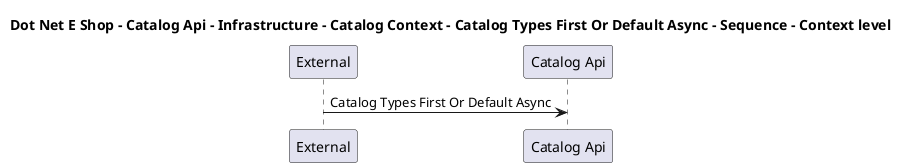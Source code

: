@startuml

title Dot Net E Shop - Catalog Api - Infrastructure - Catalog Context - Catalog Types First Or Default Async - Sequence - Context level

participant "External" as C4InterFlow.SoftwareSystems.ExternalSystem
participant "Catalog Api" as DotNetEShop.SoftwareSystems.CatalogApi

C4InterFlow.SoftwareSystems.ExternalSystem -> DotNetEShop.SoftwareSystems.CatalogApi : Catalog Types First Or Default Async


@enduml
